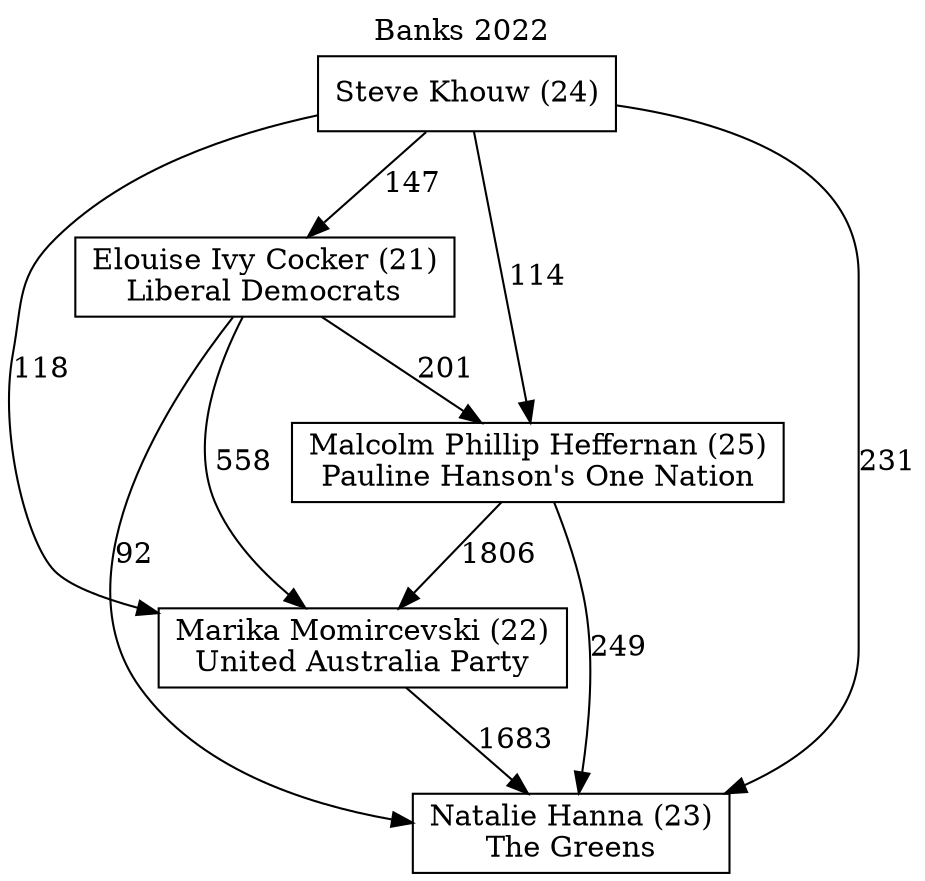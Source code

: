 // House preference flow
digraph "Natalie Hanna (23)_Banks_2022" {
	graph [label="Banks 2022" labelloc=t mclimit=10]
	node [shape=box]
	"Elouise Ivy Cocker (21)" [label="Elouise Ivy Cocker (21)
Liberal Democrats"]
	"Natalie Hanna (23)" [label="Natalie Hanna (23)
The Greens"]
	"Steve Khouw (24)" [label="Steve Khouw (24)
"]
	"Malcolm Phillip Heffernan (25)" [label="Malcolm Phillip Heffernan (25)
Pauline Hanson's One Nation"]
	"Marika Momircevski (22)" [label="Marika Momircevski (22)
United Australia Party"]
	"Elouise Ivy Cocker (21)" -> "Marika Momircevski (22)" [label=558]
	"Elouise Ivy Cocker (21)" -> "Malcolm Phillip Heffernan (25)" [label=201]
	"Steve Khouw (24)" -> "Marika Momircevski (22)" [label=118]
	"Steve Khouw (24)" -> "Natalie Hanna (23)" [label=231]
	"Marika Momircevski (22)" -> "Natalie Hanna (23)" [label=1683]
	"Elouise Ivy Cocker (21)" -> "Natalie Hanna (23)" [label=92]
	"Steve Khouw (24)" -> "Elouise Ivy Cocker (21)" [label=147]
	"Malcolm Phillip Heffernan (25)" -> "Natalie Hanna (23)" [label=249]
	"Malcolm Phillip Heffernan (25)" -> "Marika Momircevski (22)" [label=1806]
	"Steve Khouw (24)" -> "Malcolm Phillip Heffernan (25)" [label=114]
}
